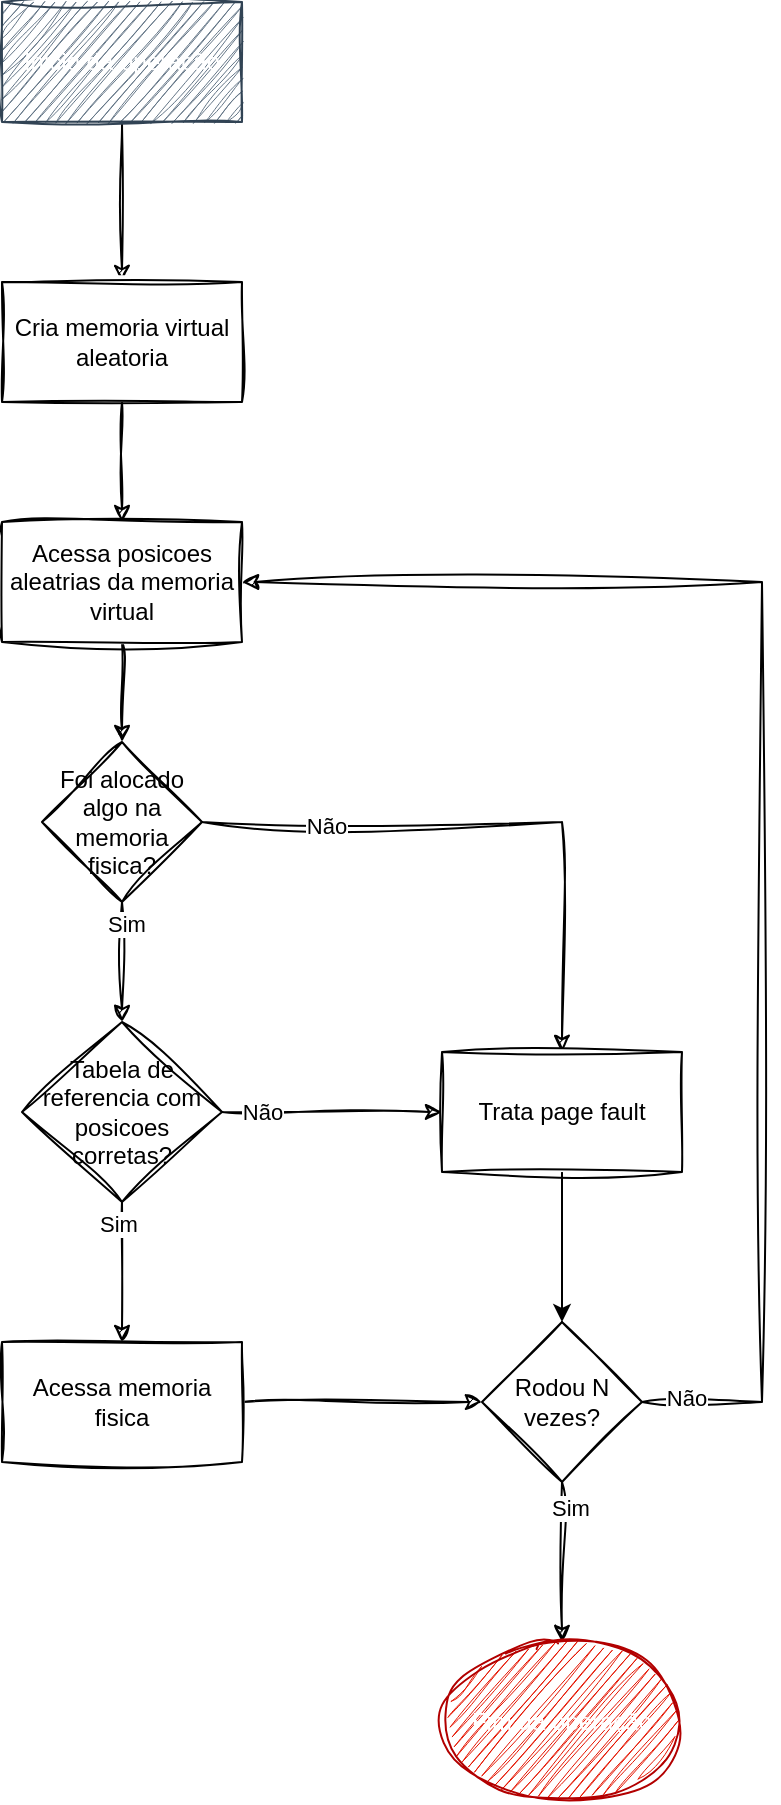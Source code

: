 <mxfile version="24.7.17">
  <diagram name="Página-1" id="RTlkxNw4YzHTPLM2SJ8g">
    <mxGraphModel dx="1571" dy="924" grid="1" gridSize="10" guides="1" tooltips="1" connect="1" arrows="1" fold="1" page="1" pageScale="1" pageWidth="827" pageHeight="1169" math="0" shadow="0">
      <root>
        <mxCell id="0" />
        <mxCell id="1" parent="0" />
        <mxCell id="hOx2-N5_K6OKmJTdrSzj-3" value="" style="edgeStyle=orthogonalEdgeStyle;rounded=0;orthogonalLoop=1;jettySize=auto;html=1;sketch=1;curveFitting=1;jiggle=2;" edge="1" parent="1" source="hOx2-N5_K6OKmJTdrSzj-1" target="hOx2-N5_K6OKmJTdrSzj-2">
          <mxGeometry relative="1" as="geometry" />
        </mxCell>
        <mxCell id="hOx2-N5_K6OKmJTdrSzj-1" value="Inicio da operação" style="rounded=0;whiteSpace=wrap;html=1;fillColor=#647687;fontColor=#ffffff;strokeColor=#314354;sketch=1;curveFitting=1;jiggle=2;" vertex="1" parent="1">
          <mxGeometry x="223" y="60" width="120" height="60" as="geometry" />
        </mxCell>
        <mxCell id="hOx2-N5_K6OKmJTdrSzj-5" value="" style="edgeStyle=orthogonalEdgeStyle;rounded=0;orthogonalLoop=1;jettySize=auto;html=1;sketch=1;curveFitting=1;jiggle=2;" edge="1" parent="1" source="hOx2-N5_K6OKmJTdrSzj-2" target="hOx2-N5_K6OKmJTdrSzj-4">
          <mxGeometry relative="1" as="geometry" />
        </mxCell>
        <mxCell id="hOx2-N5_K6OKmJTdrSzj-2" value="Cria memoria virtual aleatoria" style="rounded=0;whiteSpace=wrap;html=1;sketch=1;curveFitting=1;jiggle=2;" vertex="1" parent="1">
          <mxGeometry x="223" y="200" width="120" height="60" as="geometry" />
        </mxCell>
        <mxCell id="hOx2-N5_K6OKmJTdrSzj-8" value="" style="edgeStyle=orthogonalEdgeStyle;rounded=0;orthogonalLoop=1;jettySize=auto;html=1;sketch=1;curveFitting=1;jiggle=2;" edge="1" parent="1" source="hOx2-N5_K6OKmJTdrSzj-4" target="hOx2-N5_K6OKmJTdrSzj-7">
          <mxGeometry relative="1" as="geometry" />
        </mxCell>
        <mxCell id="hOx2-N5_K6OKmJTdrSzj-4" value="Acessa posicoes aleatrias da memoria virtual" style="rounded=0;whiteSpace=wrap;html=1;sketch=1;curveFitting=1;jiggle=2;" vertex="1" parent="1">
          <mxGeometry x="223" y="320" width="120" height="60" as="geometry" />
        </mxCell>
        <mxCell id="hOx2-N5_K6OKmJTdrSzj-9" style="edgeStyle=orthogonalEdgeStyle;rounded=0;orthogonalLoop=1;jettySize=auto;html=1;exitX=1;exitY=0.5;exitDx=0;exitDy=0;entryX=0.5;entryY=0;entryDx=0;entryDy=0;sketch=1;curveFitting=1;jiggle=2;" edge="1" parent="1" source="hOx2-N5_K6OKmJTdrSzj-7" target="hOx2-N5_K6OKmJTdrSzj-11">
          <mxGeometry relative="1" as="geometry">
            <mxPoint x="413" y="470.263" as="targetPoint" />
          </mxGeometry>
        </mxCell>
        <mxCell id="hOx2-N5_K6OKmJTdrSzj-10" value="Não" style="edgeLabel;html=1;align=center;verticalAlign=middle;resizable=0;points=[];" vertex="1" connectable="0" parent="hOx2-N5_K6OKmJTdrSzj-9">
          <mxGeometry x="-0.584" y="-2" relative="1" as="geometry">
            <mxPoint as="offset" />
          </mxGeometry>
        </mxCell>
        <mxCell id="hOx2-N5_K6OKmJTdrSzj-13" style="edgeStyle=orthogonalEdgeStyle;rounded=0;orthogonalLoop=1;jettySize=auto;html=1;exitX=0.5;exitY=1;exitDx=0;exitDy=0;entryX=0.5;entryY=0;entryDx=0;entryDy=0;sketch=1;curveFitting=1;jiggle=2;" edge="1" parent="1" source="hOx2-N5_K6OKmJTdrSzj-7" target="hOx2-N5_K6OKmJTdrSzj-15">
          <mxGeometry relative="1" as="geometry">
            <mxPoint x="283" y="590" as="targetPoint" />
          </mxGeometry>
        </mxCell>
        <mxCell id="hOx2-N5_K6OKmJTdrSzj-31" value="Sim" style="edgeLabel;html=1;align=center;verticalAlign=middle;resizable=0;points=[];" vertex="1" connectable="0" parent="hOx2-N5_K6OKmJTdrSzj-13">
          <mxGeometry x="-0.656" y="2" relative="1" as="geometry">
            <mxPoint as="offset" />
          </mxGeometry>
        </mxCell>
        <mxCell id="hOx2-N5_K6OKmJTdrSzj-7" value="Foi alocado algo na memoria fisica?" style="rhombus;whiteSpace=wrap;html=1;rounded=0;sketch=1;curveFitting=1;jiggle=2;" vertex="1" parent="1">
          <mxGeometry x="243" y="430" width="80" height="80" as="geometry" />
        </mxCell>
        <mxCell id="hOx2-N5_K6OKmJTdrSzj-24" style="edgeStyle=orthogonalEdgeStyle;rounded=0;orthogonalLoop=1;jettySize=auto;html=1;exitX=0.5;exitY=1;exitDx=0;exitDy=0;entryX=0.5;entryY=0;entryDx=0;entryDy=0;" edge="1" parent="1" source="hOx2-N5_K6OKmJTdrSzj-11" target="hOx2-N5_K6OKmJTdrSzj-22">
          <mxGeometry relative="1" as="geometry" />
        </mxCell>
        <mxCell id="hOx2-N5_K6OKmJTdrSzj-11" value="Trata page fault" style="rounded=0;whiteSpace=wrap;html=1;sketch=1;curveFitting=1;jiggle=2;" vertex="1" parent="1">
          <mxGeometry x="443" y="585" width="120" height="60" as="geometry" />
        </mxCell>
        <mxCell id="hOx2-N5_K6OKmJTdrSzj-16" style="edgeStyle=orthogonalEdgeStyle;rounded=0;orthogonalLoop=1;jettySize=auto;html=1;exitX=1;exitY=0.5;exitDx=0;exitDy=0;entryX=0;entryY=0.5;entryDx=0;entryDy=0;sketch=1;curveFitting=1;jiggle=2;" edge="1" parent="1" source="hOx2-N5_K6OKmJTdrSzj-15" target="hOx2-N5_K6OKmJTdrSzj-11">
          <mxGeometry relative="1" as="geometry" />
        </mxCell>
        <mxCell id="hOx2-N5_K6OKmJTdrSzj-17" value="Não" style="edgeLabel;html=1;align=center;verticalAlign=middle;resizable=0;points=[];" vertex="1" connectable="0" parent="hOx2-N5_K6OKmJTdrSzj-16">
          <mxGeometry x="-0.841" y="-3" relative="1" as="geometry">
            <mxPoint x="11" y="-3" as="offset" />
          </mxGeometry>
        </mxCell>
        <mxCell id="hOx2-N5_K6OKmJTdrSzj-19" style="edgeStyle=orthogonalEdgeStyle;rounded=0;orthogonalLoop=1;jettySize=auto;html=1;exitX=0.5;exitY=1;exitDx=0;exitDy=0;entryX=0.5;entryY=0;entryDx=0;entryDy=0;sketch=1;curveFitting=1;jiggle=2;" edge="1" parent="1" source="hOx2-N5_K6OKmJTdrSzj-15" target="hOx2-N5_K6OKmJTdrSzj-18">
          <mxGeometry relative="1" as="geometry" />
        </mxCell>
        <mxCell id="hOx2-N5_K6OKmJTdrSzj-20" value="Sim" style="edgeLabel;html=1;align=center;verticalAlign=middle;resizable=0;points=[];" vertex="1" connectable="0" parent="hOx2-N5_K6OKmJTdrSzj-19">
          <mxGeometry x="-0.707" y="-2" relative="1" as="geometry">
            <mxPoint as="offset" />
          </mxGeometry>
        </mxCell>
        <mxCell id="hOx2-N5_K6OKmJTdrSzj-15" value="Tabela de referencia com posicoes corretas?" style="rhombus;whiteSpace=wrap;html=1;rounded=0;sketch=1;curveFitting=1;jiggle=2;" vertex="1" parent="1">
          <mxGeometry x="233" y="570" width="100" height="90" as="geometry" />
        </mxCell>
        <mxCell id="hOx2-N5_K6OKmJTdrSzj-25" style="edgeStyle=orthogonalEdgeStyle;rounded=0;orthogonalLoop=1;jettySize=auto;html=1;exitX=1;exitY=0.5;exitDx=0;exitDy=0;entryX=0;entryY=0.5;entryDx=0;entryDy=0;sketch=1;curveFitting=1;jiggle=2;" edge="1" parent="1" source="hOx2-N5_K6OKmJTdrSzj-18" target="hOx2-N5_K6OKmJTdrSzj-22">
          <mxGeometry relative="1" as="geometry" />
        </mxCell>
        <mxCell id="hOx2-N5_K6OKmJTdrSzj-18" value="Acessa memoria fisica" style="rounded=0;whiteSpace=wrap;html=1;sketch=1;curveFitting=1;jiggle=2;" vertex="1" parent="1">
          <mxGeometry x="223" y="730" width="120" height="60" as="geometry" />
        </mxCell>
        <mxCell id="hOx2-N5_K6OKmJTdrSzj-26" style="edgeStyle=orthogonalEdgeStyle;rounded=0;orthogonalLoop=1;jettySize=auto;html=1;exitX=1;exitY=0.5;exitDx=0;exitDy=0;entryX=1;entryY=0.5;entryDx=0;entryDy=0;sketch=1;curveFitting=1;jiggle=2;" edge="1" parent="1" source="hOx2-N5_K6OKmJTdrSzj-22" target="hOx2-N5_K6OKmJTdrSzj-4">
          <mxGeometry relative="1" as="geometry">
            <mxPoint x="644.053" y="350" as="targetPoint" />
            <Array as="points">
              <mxPoint x="603" y="760" />
              <mxPoint x="603" y="350" />
            </Array>
          </mxGeometry>
        </mxCell>
        <mxCell id="hOx2-N5_K6OKmJTdrSzj-27" value="Não" style="edgeLabel;html=1;align=center;verticalAlign=middle;resizable=0;points=[];" vertex="1" connectable="0" parent="hOx2-N5_K6OKmJTdrSzj-26">
          <mxGeometry x="-0.94" y="2" relative="1" as="geometry">
            <mxPoint as="offset" />
          </mxGeometry>
        </mxCell>
        <mxCell id="hOx2-N5_K6OKmJTdrSzj-28" style="edgeStyle=orthogonalEdgeStyle;rounded=0;orthogonalLoop=1;jettySize=auto;html=1;exitX=0.5;exitY=1;exitDx=0;exitDy=0;entryX=0.5;entryY=0;entryDx=0;entryDy=0;sketch=1;curveFitting=1;jiggle=2;" edge="1" parent="1" source="hOx2-N5_K6OKmJTdrSzj-22" target="hOx2-N5_K6OKmJTdrSzj-30">
          <mxGeometry relative="1" as="geometry">
            <mxPoint x="502.947" y="890" as="targetPoint" />
          </mxGeometry>
        </mxCell>
        <mxCell id="hOx2-N5_K6OKmJTdrSzj-29" value="Sim" style="edgeLabel;html=1;align=center;verticalAlign=middle;resizable=0;points=[];" vertex="1" connectable="0" parent="hOx2-N5_K6OKmJTdrSzj-28">
          <mxGeometry x="-0.679" y="4" relative="1" as="geometry">
            <mxPoint as="offset" />
          </mxGeometry>
        </mxCell>
        <mxCell id="hOx2-N5_K6OKmJTdrSzj-22" value="Rodou N vezes?" style="rhombus;whiteSpace=wrap;html=1;rounded=0;sketch=1;curveFitting=1;jiggle=2;" vertex="1" parent="1">
          <mxGeometry x="463" y="720" width="80" height="80" as="geometry" />
        </mxCell>
        <mxCell id="hOx2-N5_K6OKmJTdrSzj-30" value="Fim da operação" style="ellipse;whiteSpace=wrap;html=1;fillColor=#e51400;fontColor=#ffffff;strokeColor=#B20000;sketch=1;curveFitting=1;jiggle=2;" vertex="1" parent="1">
          <mxGeometry x="443" y="880" width="120" height="80" as="geometry" />
        </mxCell>
      </root>
    </mxGraphModel>
  </diagram>
</mxfile>
